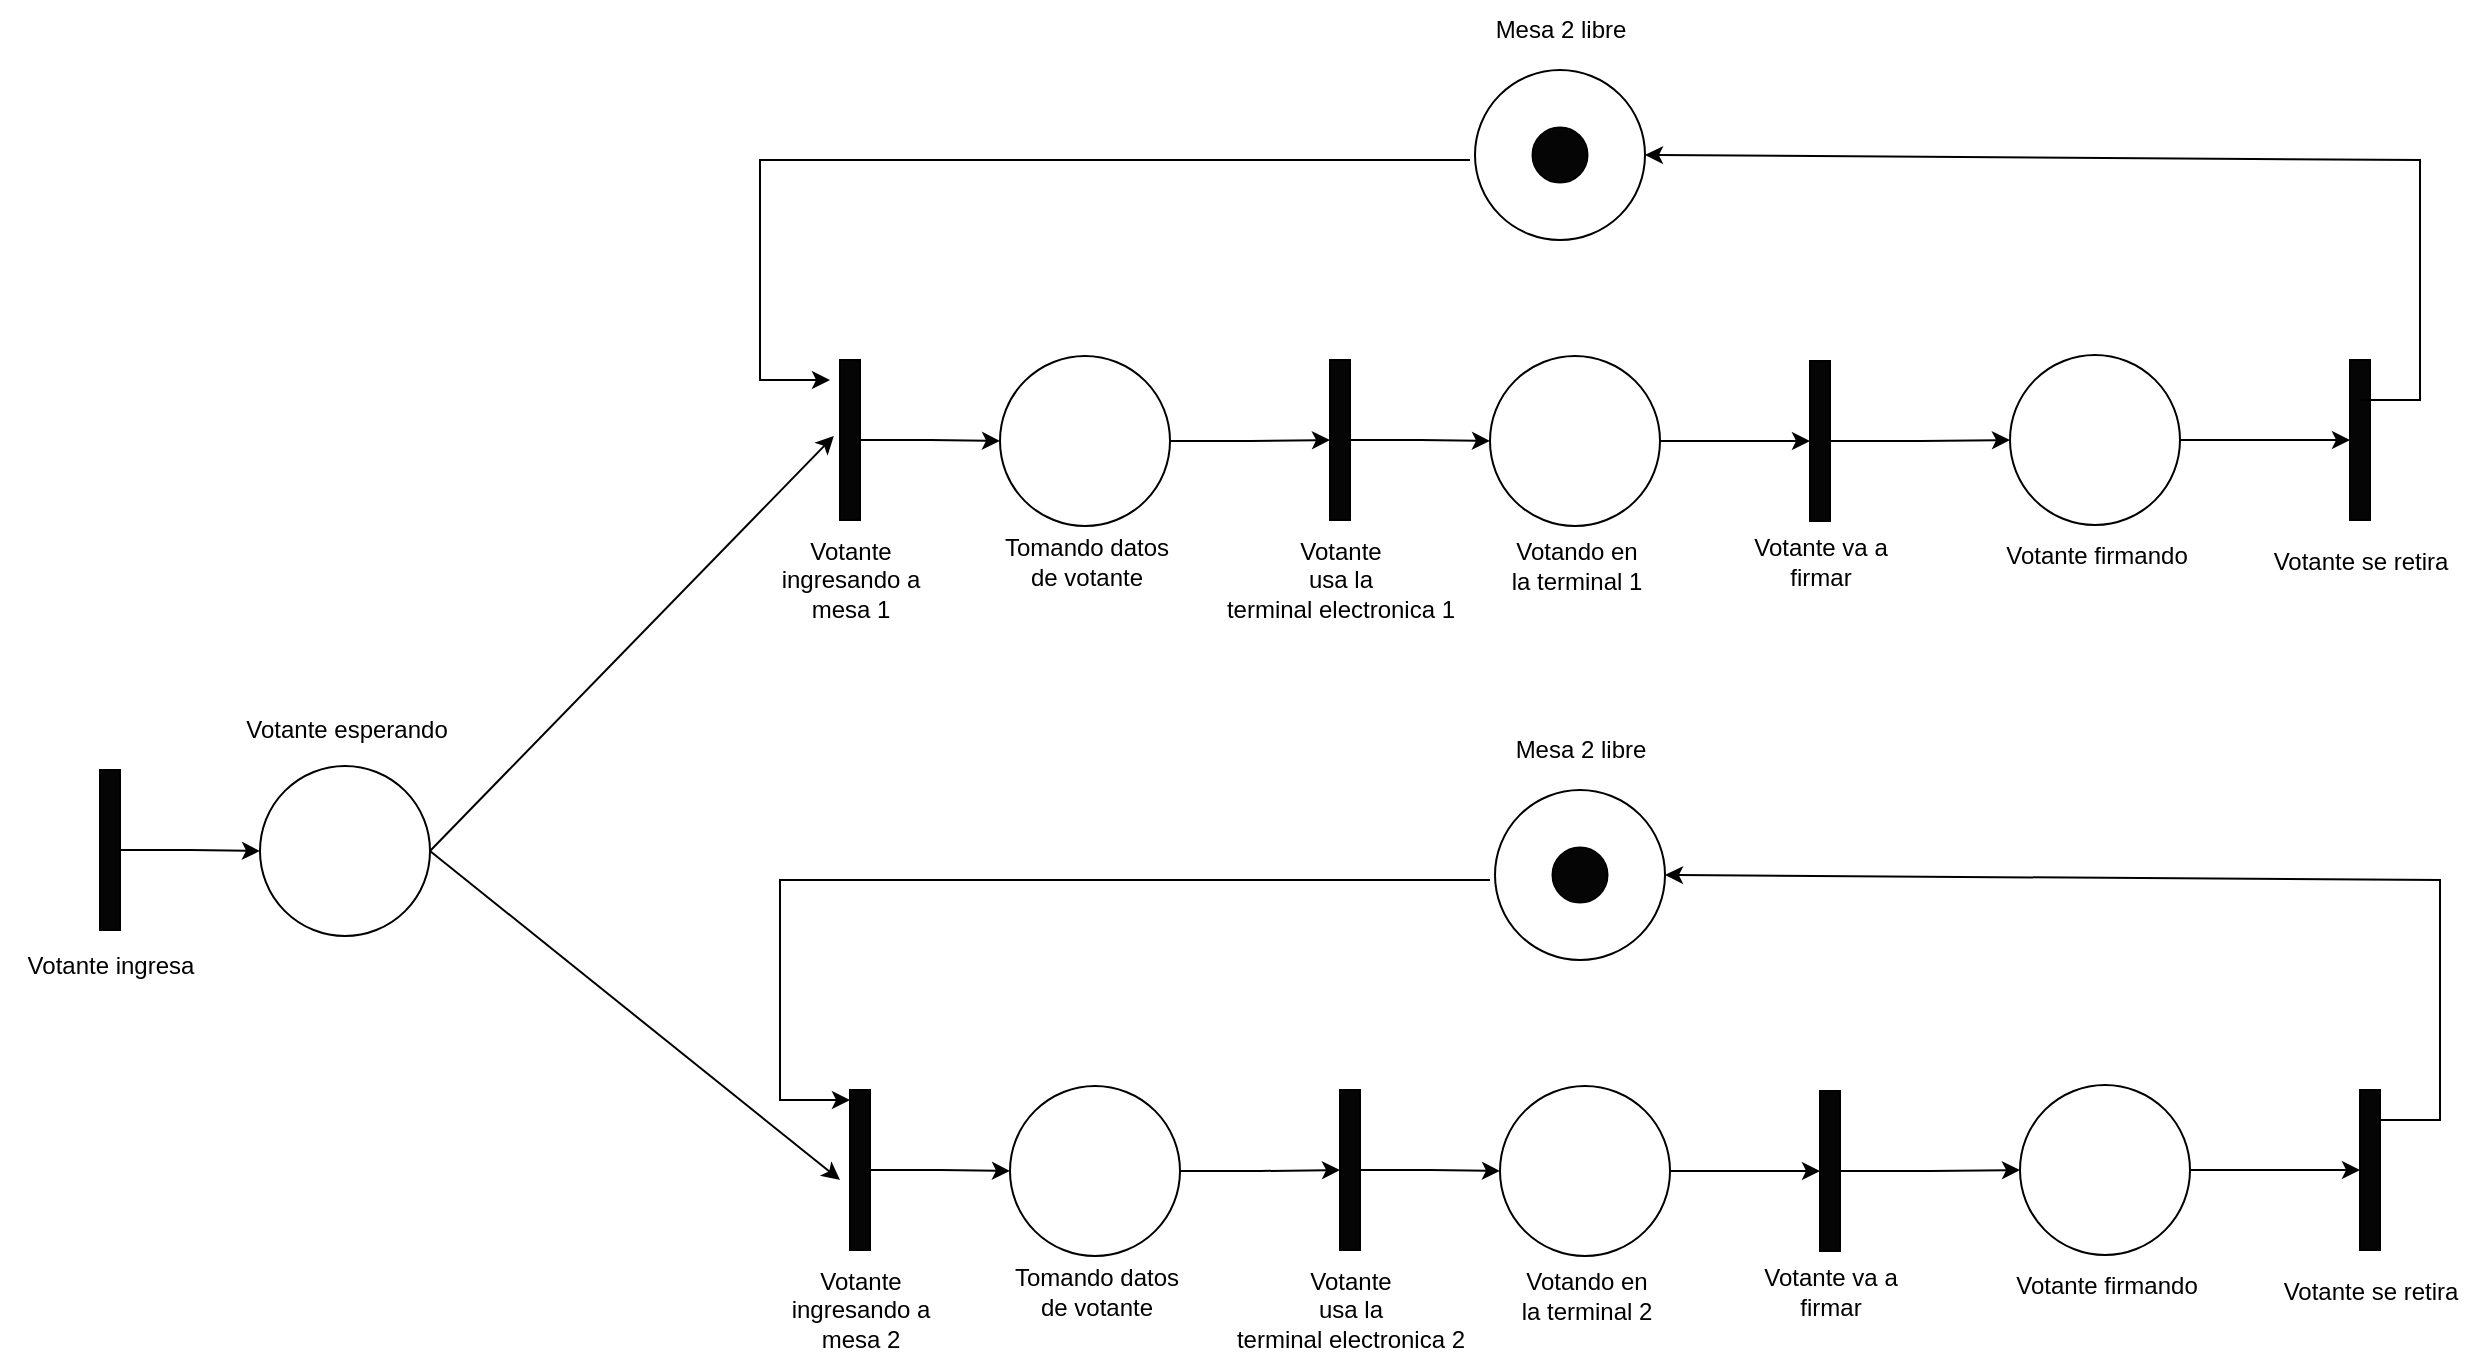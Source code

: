 <mxfile version="24.8.3">
  <diagram name="Page-1" id="r8TKa3XLGJk-vKBdgZHs">
    <mxGraphModel dx="1687" dy="909" grid="1" gridSize="10" guides="1" tooltips="1" connect="1" arrows="1" fold="1" page="1" pageScale="1" pageWidth="1400" pageHeight="850" math="0" shadow="0">
      <root>
        <mxCell id="0" />
        <mxCell id="1" parent="0" />
        <mxCell id="4wrPPPq2GfeD3YFhDTNc-4" value="" style="edgeStyle=orthogonalEdgeStyle;rounded=0;orthogonalLoop=1;jettySize=auto;html=1;curved=0;" edge="1" parent="1" source="4wrPPPq2GfeD3YFhDTNc-2" target="4wrPPPq2GfeD3YFhDTNc-3">
          <mxGeometry relative="1" as="geometry" />
        </mxCell>
        <mxCell id="4wrPPPq2GfeD3YFhDTNc-2" value="" style="html=1;points=[[0,0,0,0,5],[0,1,0,0,-5],[1,0,0,0,5],[1,1,0,0,-5]];perimeter=orthogonalPerimeter;outlineConnect=0;targetShapes=umlLifeline;portConstraint=eastwest;newEdgeStyle={&quot;curved&quot;:0,&quot;rounded&quot;:0};fillColor=#050505;" vertex="1" parent="1">
          <mxGeometry x="120" y="435" width="10" height="80" as="geometry" />
        </mxCell>
        <mxCell id="4wrPPPq2GfeD3YFhDTNc-3" value="" style="ellipse;whiteSpace=wrap;html=1;aspect=fixed;" vertex="1" parent="1">
          <mxGeometry x="200" y="433" width="85" height="85" as="geometry" />
        </mxCell>
        <mxCell id="4wrPPPq2GfeD3YFhDTNc-9" value="" style="endArrow=classic;html=1;rounded=0;entryX=-0.309;entryY=0.475;entryDx=0;entryDy=0;exitX=1;exitY=0.5;exitDx=0;exitDy=0;entryPerimeter=0;" edge="1" parent="1" source="4wrPPPq2GfeD3YFhDTNc-3" target="4wrPPPq2GfeD3YFhDTNc-14">
          <mxGeometry width="50" height="50" relative="1" as="geometry">
            <mxPoint x="320" y="425" as="sourcePoint" />
            <mxPoint x="480.0" y="270.5" as="targetPoint" />
          </mxGeometry>
        </mxCell>
        <mxCell id="4wrPPPq2GfeD3YFhDTNc-10" value="" style="endArrow=classic;html=1;rounded=0;exitX=1;exitY=0.5;exitDx=0;exitDy=0;" edge="1" parent="1" source="4wrPPPq2GfeD3YFhDTNc-3">
          <mxGeometry width="50" height="50" relative="1" as="geometry">
            <mxPoint x="320" y="425" as="sourcePoint" />
            <mxPoint x="490" y="640" as="targetPoint" />
          </mxGeometry>
        </mxCell>
        <mxCell id="4wrPPPq2GfeD3YFhDTNc-13" value="" style="edgeStyle=orthogonalEdgeStyle;rounded=0;orthogonalLoop=1;jettySize=auto;html=1;curved=0;" edge="1" parent="1" source="4wrPPPq2GfeD3YFhDTNc-14" target="4wrPPPq2GfeD3YFhDTNc-16">
          <mxGeometry relative="1" as="geometry" />
        </mxCell>
        <mxCell id="4wrPPPq2GfeD3YFhDTNc-14" value="" style="html=1;points=[[0,0,0,0,5],[0,1,0,0,-5],[1,0,0,0,5],[1,1,0,0,-5]];perimeter=orthogonalPerimeter;outlineConnect=0;targetShapes=umlLifeline;portConstraint=eastwest;newEdgeStyle={&quot;curved&quot;:0,&quot;rounded&quot;:0};fillColor=#050505;" vertex="1" parent="1">
          <mxGeometry x="490" y="230" width="10" height="80" as="geometry" />
        </mxCell>
        <mxCell id="4wrPPPq2GfeD3YFhDTNc-15" value="" style="edgeStyle=orthogonalEdgeStyle;rounded=0;orthogonalLoop=1;jettySize=auto;html=1;" edge="1" parent="1" source="4wrPPPq2GfeD3YFhDTNc-16" target="4wrPPPq2GfeD3YFhDTNc-26">
          <mxGeometry relative="1" as="geometry">
            <mxPoint x="730" y="270.5" as="targetPoint" />
          </mxGeometry>
        </mxCell>
        <mxCell id="4wrPPPq2GfeD3YFhDTNc-16" value="" style="ellipse;whiteSpace=wrap;html=1;aspect=fixed;" vertex="1" parent="1">
          <mxGeometry x="570" y="228" width="85" height="85" as="geometry" />
        </mxCell>
        <mxCell id="4wrPPPq2GfeD3YFhDTNc-25" value="" style="edgeStyle=orthogonalEdgeStyle;rounded=0;orthogonalLoop=1;jettySize=auto;html=1;curved=0;" edge="1" parent="1" source="4wrPPPq2GfeD3YFhDTNc-26" target="4wrPPPq2GfeD3YFhDTNc-28">
          <mxGeometry relative="1" as="geometry" />
        </mxCell>
        <mxCell id="4wrPPPq2GfeD3YFhDTNc-26" value="" style="html=1;points=[[0,0,0,0,5],[0,1,0,0,-5],[1,0,0,0,5],[1,1,0,0,-5]];perimeter=orthogonalPerimeter;outlineConnect=0;targetShapes=umlLifeline;portConstraint=eastwest;newEdgeStyle={&quot;curved&quot;:0,&quot;rounded&quot;:0};fillColor=#050505;" vertex="1" parent="1">
          <mxGeometry x="735" y="230" width="10" height="80" as="geometry" />
        </mxCell>
        <mxCell id="4wrPPPq2GfeD3YFhDTNc-27" value="" style="edgeStyle=orthogonalEdgeStyle;rounded=0;orthogonalLoop=1;jettySize=auto;html=1;" edge="1" parent="1" source="4wrPPPq2GfeD3YFhDTNc-28" target="4wrPPPq2GfeD3YFhDTNc-29">
          <mxGeometry relative="1" as="geometry" />
        </mxCell>
        <mxCell id="4wrPPPq2GfeD3YFhDTNc-28" value="" style="ellipse;whiteSpace=wrap;html=1;aspect=fixed;" vertex="1" parent="1">
          <mxGeometry x="815" y="228" width="85" height="85" as="geometry" />
        </mxCell>
        <mxCell id="4wrPPPq2GfeD3YFhDTNc-36" value="" style="edgeStyle=orthogonalEdgeStyle;rounded=0;orthogonalLoop=1;jettySize=auto;html=1;curved=0;" edge="1" parent="1" source="4wrPPPq2GfeD3YFhDTNc-29" target="4wrPPPq2GfeD3YFhDTNc-35">
          <mxGeometry relative="1" as="geometry" />
        </mxCell>
        <mxCell id="4wrPPPq2GfeD3YFhDTNc-29" value="" style="html=1;points=[[0,0,0,0,5],[0,1,0,0,-5],[1,0,0,0,5],[1,1,0,0,-5]];perimeter=orthogonalPerimeter;outlineConnect=0;targetShapes=umlLifeline;portConstraint=eastwest;newEdgeStyle={&quot;curved&quot;:0,&quot;rounded&quot;:0};fillColor=#050505;" vertex="1" parent="1">
          <mxGeometry x="975" y="230.5" width="10" height="80" as="geometry" />
        </mxCell>
        <mxCell id="4wrPPPq2GfeD3YFhDTNc-38" value="" style="edgeStyle=orthogonalEdgeStyle;rounded=0;orthogonalLoop=1;jettySize=auto;html=1;" edge="1" parent="1" source="4wrPPPq2GfeD3YFhDTNc-35" target="4wrPPPq2GfeD3YFhDTNc-37">
          <mxGeometry relative="1" as="geometry" />
        </mxCell>
        <mxCell id="4wrPPPq2GfeD3YFhDTNc-35" value="" style="ellipse;whiteSpace=wrap;html=1;aspect=fixed;" vertex="1" parent="1">
          <mxGeometry x="1075" y="227.5" width="85" height="85" as="geometry" />
        </mxCell>
        <mxCell id="4wrPPPq2GfeD3YFhDTNc-37" value="" style="html=1;points=[[0,0,0,0,5],[0,1,0,0,-5],[1,0,0,0,5],[1,1,0,0,-5]];perimeter=orthogonalPerimeter;outlineConnect=0;targetShapes=umlLifeline;portConstraint=eastwest;newEdgeStyle={&quot;curved&quot;:0,&quot;rounded&quot;:0};fillColor=#050505;" vertex="1" parent="1">
          <mxGeometry x="1245" y="230" width="10" height="80" as="geometry" />
        </mxCell>
        <mxCell id="4wrPPPq2GfeD3YFhDTNc-40" value="&lt;div&gt;Votante ingresa&lt;/div&gt;" style="text;html=1;align=center;verticalAlign=middle;resizable=0;points=[];autosize=1;strokeColor=none;fillColor=none;" vertex="1" parent="1">
          <mxGeometry x="70" y="518" width="110" height="30" as="geometry" />
        </mxCell>
        <mxCell id="4wrPPPq2GfeD3YFhDTNc-41" value="Votante esperando" style="text;html=1;align=center;verticalAlign=middle;resizable=0;points=[];autosize=1;strokeColor=none;fillColor=none;" vertex="1" parent="1">
          <mxGeometry x="177.5" y="400" width="130" height="30" as="geometry" />
        </mxCell>
        <mxCell id="4wrPPPq2GfeD3YFhDTNc-42" value="&lt;div&gt;Votante&lt;/div&gt;&lt;div&gt;ingresando a&lt;br&gt;&lt;/div&gt;&lt;div&gt;mesa 1&lt;br&gt;&lt;/div&gt;" style="text;html=1;align=center;verticalAlign=middle;resizable=0;points=[];autosize=1;strokeColor=none;fillColor=none;" vertex="1" parent="1">
          <mxGeometry x="445" y="310" width="100" height="60" as="geometry" />
        </mxCell>
        <mxCell id="4wrPPPq2GfeD3YFhDTNc-43" value="&lt;div&gt;Tomando datos&lt;/div&gt;&lt;div&gt;de votante&lt;br&gt;&lt;/div&gt;" style="text;html=1;align=center;verticalAlign=middle;resizable=0;points=[];autosize=1;strokeColor=none;fillColor=none;" vertex="1" parent="1">
          <mxGeometry x="557.5" y="311" width="110" height="40" as="geometry" />
        </mxCell>
        <mxCell id="4wrPPPq2GfeD3YFhDTNc-47" value="&lt;div&gt;Votante&lt;/div&gt;&lt;div&gt;usa la&lt;/div&gt;&lt;div&gt;terminal electronica 1&lt;br&gt;&lt;/div&gt;" style="text;html=1;align=center;verticalAlign=middle;resizable=0;points=[];autosize=1;strokeColor=none;fillColor=none;" vertex="1" parent="1">
          <mxGeometry x="670" y="310" width="140" height="60" as="geometry" />
        </mxCell>
        <mxCell id="4wrPPPq2GfeD3YFhDTNc-48" value="&lt;div&gt;Votando en&lt;/div&gt;&lt;div&gt;la terminal 1&lt;br&gt;&lt;/div&gt;" style="text;html=1;align=center;verticalAlign=middle;resizable=0;points=[];autosize=1;strokeColor=none;fillColor=none;" vertex="1" parent="1">
          <mxGeometry x="812.5" y="312.5" width="90" height="40" as="geometry" />
        </mxCell>
        <mxCell id="4wrPPPq2GfeD3YFhDTNc-50" value="&lt;div&gt;Votante va a&lt;/div&gt;&lt;div&gt;firmar&lt;br&gt;&lt;/div&gt;" style="text;html=1;align=center;verticalAlign=middle;resizable=0;points=[];autosize=1;strokeColor=none;fillColor=none;" vertex="1" parent="1">
          <mxGeometry x="935" y="311" width="90" height="40" as="geometry" />
        </mxCell>
        <mxCell id="4wrPPPq2GfeD3YFhDTNc-51" value="Votante firmando" style="text;html=1;align=center;verticalAlign=middle;resizable=0;points=[];autosize=1;strokeColor=none;fillColor=none;" vertex="1" parent="1">
          <mxGeometry x="1057.5" y="313" width="120" height="30" as="geometry" />
        </mxCell>
        <mxCell id="4wrPPPq2GfeD3YFhDTNc-52" value="Votante se retira" style="text;html=1;align=center;verticalAlign=middle;resizable=0;points=[];autosize=1;strokeColor=none;fillColor=none;" vertex="1" parent="1">
          <mxGeometry x="1195" y="316" width="110" height="30" as="geometry" />
        </mxCell>
        <mxCell id="4wrPPPq2GfeD3YFhDTNc-53" value="" style="edgeStyle=orthogonalEdgeStyle;rounded=0;orthogonalLoop=1;jettySize=auto;html=1;curved=0;" edge="1" parent="1" source="4wrPPPq2GfeD3YFhDTNc-54" target="4wrPPPq2GfeD3YFhDTNc-56">
          <mxGeometry relative="1" as="geometry" />
        </mxCell>
        <mxCell id="4wrPPPq2GfeD3YFhDTNc-54" value="" style="html=1;points=[[0,0,0,0,5],[0,1,0,0,-5],[1,0,0,0,5],[1,1,0,0,-5]];perimeter=orthogonalPerimeter;outlineConnect=0;targetShapes=umlLifeline;portConstraint=eastwest;newEdgeStyle={&quot;curved&quot;:0,&quot;rounded&quot;:0};fillColor=#050505;" vertex="1" parent="1">
          <mxGeometry x="495" y="595" width="10" height="80" as="geometry" />
        </mxCell>
        <mxCell id="4wrPPPq2GfeD3YFhDTNc-55" value="" style="edgeStyle=orthogonalEdgeStyle;rounded=0;orthogonalLoop=1;jettySize=auto;html=1;" edge="1" parent="1" source="4wrPPPq2GfeD3YFhDTNc-56" target="4wrPPPq2GfeD3YFhDTNc-62">
          <mxGeometry relative="1" as="geometry">
            <mxPoint x="735" y="635.5" as="targetPoint" />
          </mxGeometry>
        </mxCell>
        <mxCell id="4wrPPPq2GfeD3YFhDTNc-56" value="" style="ellipse;whiteSpace=wrap;html=1;aspect=fixed;" vertex="1" parent="1">
          <mxGeometry x="575" y="593" width="85" height="85" as="geometry" />
        </mxCell>
        <mxCell id="4wrPPPq2GfeD3YFhDTNc-57" value="" style="ellipse;whiteSpace=wrap;html=1;aspect=fixed;" vertex="1" parent="1">
          <mxGeometry x="817.5" y="445" width="85" height="85" as="geometry" />
        </mxCell>
        <mxCell id="4wrPPPq2GfeD3YFhDTNc-58" value="" style="ellipse;whiteSpace=wrap;html=1;aspect=fixed;fillColor=#050505;" vertex="1" parent="1">
          <mxGeometry x="846.25" y="473.75" width="27.5" height="27.5" as="geometry" />
        </mxCell>
        <mxCell id="4wrPPPq2GfeD3YFhDTNc-61" value="" style="edgeStyle=orthogonalEdgeStyle;rounded=0;orthogonalLoop=1;jettySize=auto;html=1;curved=0;" edge="1" parent="1" source="4wrPPPq2GfeD3YFhDTNc-62" target="4wrPPPq2GfeD3YFhDTNc-64">
          <mxGeometry relative="1" as="geometry" />
        </mxCell>
        <mxCell id="4wrPPPq2GfeD3YFhDTNc-62" value="" style="html=1;points=[[0,0,0,0,5],[0,1,0,0,-5],[1,0,0,0,5],[1,1,0,0,-5]];perimeter=orthogonalPerimeter;outlineConnect=0;targetShapes=umlLifeline;portConstraint=eastwest;newEdgeStyle={&quot;curved&quot;:0,&quot;rounded&quot;:0};fillColor=#050505;" vertex="1" parent="1">
          <mxGeometry x="740" y="595" width="10" height="80" as="geometry" />
        </mxCell>
        <mxCell id="4wrPPPq2GfeD3YFhDTNc-63" value="" style="edgeStyle=orthogonalEdgeStyle;rounded=0;orthogonalLoop=1;jettySize=auto;html=1;" edge="1" parent="1" source="4wrPPPq2GfeD3YFhDTNc-64" target="4wrPPPq2GfeD3YFhDTNc-66">
          <mxGeometry relative="1" as="geometry" />
        </mxCell>
        <mxCell id="4wrPPPq2GfeD3YFhDTNc-64" value="" style="ellipse;whiteSpace=wrap;html=1;aspect=fixed;" vertex="1" parent="1">
          <mxGeometry x="820" y="593" width="85" height="85" as="geometry" />
        </mxCell>
        <mxCell id="4wrPPPq2GfeD3YFhDTNc-65" value="" style="edgeStyle=orthogonalEdgeStyle;rounded=0;orthogonalLoop=1;jettySize=auto;html=1;curved=0;" edge="1" parent="1" source="4wrPPPq2GfeD3YFhDTNc-66" target="4wrPPPq2GfeD3YFhDTNc-72">
          <mxGeometry relative="1" as="geometry" />
        </mxCell>
        <mxCell id="4wrPPPq2GfeD3YFhDTNc-66" value="" style="html=1;points=[[0,0,0,0,5],[0,1,0,0,-5],[1,0,0,0,5],[1,1,0,0,-5]];perimeter=orthogonalPerimeter;outlineConnect=0;targetShapes=umlLifeline;portConstraint=eastwest;newEdgeStyle={&quot;curved&quot;:0,&quot;rounded&quot;:0};fillColor=#050505;" vertex="1" parent="1">
          <mxGeometry x="980" y="595.5" width="10" height="80" as="geometry" />
        </mxCell>
        <mxCell id="4wrPPPq2GfeD3YFhDTNc-71" value="" style="edgeStyle=orthogonalEdgeStyle;rounded=0;orthogonalLoop=1;jettySize=auto;html=1;" edge="1" parent="1" source="4wrPPPq2GfeD3YFhDTNc-72" target="4wrPPPq2GfeD3YFhDTNc-73">
          <mxGeometry relative="1" as="geometry" />
        </mxCell>
        <mxCell id="4wrPPPq2GfeD3YFhDTNc-72" value="" style="ellipse;whiteSpace=wrap;html=1;aspect=fixed;" vertex="1" parent="1">
          <mxGeometry x="1080" y="592.5" width="85" height="85" as="geometry" />
        </mxCell>
        <mxCell id="4wrPPPq2GfeD3YFhDTNc-73" value="" style="html=1;points=[[0,0,0,0,5],[0,1,0,0,-5],[1,0,0,0,5],[1,1,0,0,-5]];perimeter=orthogonalPerimeter;outlineConnect=0;targetShapes=umlLifeline;portConstraint=eastwest;newEdgeStyle={&quot;curved&quot;:0,&quot;rounded&quot;:0};fillColor=#050505;" vertex="1" parent="1">
          <mxGeometry x="1250" y="595" width="10" height="80" as="geometry" />
        </mxCell>
        <mxCell id="4wrPPPq2GfeD3YFhDTNc-74" value="&lt;div&gt;Votante&lt;/div&gt;&lt;div&gt;ingresando a&lt;br&gt;&lt;/div&gt;&lt;div&gt;mesa 2&lt;br&gt;&lt;/div&gt;" style="text;html=1;align=center;verticalAlign=middle;resizable=0;points=[];autosize=1;strokeColor=none;fillColor=none;" vertex="1" parent="1">
          <mxGeometry x="450" y="675" width="100" height="60" as="geometry" />
        </mxCell>
        <mxCell id="4wrPPPq2GfeD3YFhDTNc-75" value="&lt;div&gt;Tomando datos&lt;/div&gt;&lt;div&gt;de votante&lt;br&gt;&lt;/div&gt;" style="text;html=1;align=center;verticalAlign=middle;resizable=0;points=[];autosize=1;strokeColor=none;fillColor=none;" vertex="1" parent="1">
          <mxGeometry x="562.5" y="676" width="110" height="40" as="geometry" />
        </mxCell>
        <mxCell id="4wrPPPq2GfeD3YFhDTNc-76" value="Mesa 2 libre" style="text;html=1;align=center;verticalAlign=middle;resizable=0;points=[];autosize=1;strokeColor=none;fillColor=none;" vertex="1" parent="1">
          <mxGeometry x="815" y="410" width="90" height="30" as="geometry" />
        </mxCell>
        <mxCell id="4wrPPPq2GfeD3YFhDTNc-77" value="&lt;div&gt;Votante&lt;/div&gt;&lt;div&gt;usa la&lt;/div&gt;&lt;div&gt;terminal electronica 2&lt;br&gt;&lt;/div&gt;" style="text;html=1;align=center;verticalAlign=middle;resizable=0;points=[];autosize=1;strokeColor=none;fillColor=none;" vertex="1" parent="1">
          <mxGeometry x="675" y="675" width="140" height="60" as="geometry" />
        </mxCell>
        <mxCell id="4wrPPPq2GfeD3YFhDTNc-78" value="&lt;div&gt;Votando en&lt;/div&gt;&lt;div&gt;la terminal 2&lt;br&gt;&lt;/div&gt;" style="text;html=1;align=center;verticalAlign=middle;resizable=0;points=[];autosize=1;strokeColor=none;fillColor=none;" vertex="1" parent="1">
          <mxGeometry x="817.5" y="677.5" width="90" height="40" as="geometry" />
        </mxCell>
        <mxCell id="4wrPPPq2GfeD3YFhDTNc-80" value="&lt;div&gt;Votante va a&lt;/div&gt;&lt;div&gt;firmar&lt;br&gt;&lt;/div&gt;" style="text;html=1;align=center;verticalAlign=middle;resizable=0;points=[];autosize=1;strokeColor=none;fillColor=none;" vertex="1" parent="1">
          <mxGeometry x="940" y="676" width="90" height="40" as="geometry" />
        </mxCell>
        <mxCell id="4wrPPPq2GfeD3YFhDTNc-81" value="Votante firmando" style="text;html=1;align=center;verticalAlign=middle;resizable=0;points=[];autosize=1;strokeColor=none;fillColor=none;" vertex="1" parent="1">
          <mxGeometry x="1062.5" y="678" width="120" height="30" as="geometry" />
        </mxCell>
        <mxCell id="4wrPPPq2GfeD3YFhDTNc-82" value="Votante se retira" style="text;html=1;align=center;verticalAlign=middle;resizable=0;points=[];autosize=1;strokeColor=none;fillColor=none;" vertex="1" parent="1">
          <mxGeometry x="1200" y="681" width="110" height="30" as="geometry" />
        </mxCell>
        <mxCell id="4wrPPPq2GfeD3YFhDTNc-83" value="" style="endArrow=classic;html=1;rounded=0;entryX=1;entryY=0.5;entryDx=0;entryDy=0;" edge="1" parent="1" target="4wrPPPq2GfeD3YFhDTNc-57">
          <mxGeometry width="50" height="50" relative="1" as="geometry">
            <mxPoint x="1260" y="610" as="sourcePoint" />
            <mxPoint x="1310" y="560" as="targetPoint" />
            <Array as="points">
              <mxPoint x="1290" y="610" />
              <mxPoint x="1290" y="490" />
            </Array>
          </mxGeometry>
        </mxCell>
        <mxCell id="4wrPPPq2GfeD3YFhDTNc-84" value="" style="endArrow=classic;html=1;rounded=0;entryX=0;entryY=0;entryDx=0;entryDy=5;entryPerimeter=0;" edge="1" parent="1" target="4wrPPPq2GfeD3YFhDTNc-54">
          <mxGeometry width="50" height="50" relative="1" as="geometry">
            <mxPoint x="815" y="490" as="sourcePoint" />
            <mxPoint x="865" y="440" as="targetPoint" />
            <Array as="points">
              <mxPoint x="460" y="490" />
              <mxPoint x="460" y="600" />
            </Array>
          </mxGeometry>
        </mxCell>
        <mxCell id="4wrPPPq2GfeD3YFhDTNc-110" value="" style="ellipse;whiteSpace=wrap;html=1;aspect=fixed;" vertex="1" parent="1">
          <mxGeometry x="807.5" y="85" width="85" height="85" as="geometry" />
        </mxCell>
        <mxCell id="4wrPPPq2GfeD3YFhDTNc-111" value="" style="ellipse;whiteSpace=wrap;html=1;aspect=fixed;fillColor=#050505;" vertex="1" parent="1">
          <mxGeometry x="836.25" y="113.75" width="27.5" height="27.5" as="geometry" />
        </mxCell>
        <mxCell id="4wrPPPq2GfeD3YFhDTNc-112" value="Mesa 2 libre" style="text;html=1;align=center;verticalAlign=middle;resizable=0;points=[];autosize=1;strokeColor=none;fillColor=none;" vertex="1" parent="1">
          <mxGeometry x="805" y="50" width="90" height="30" as="geometry" />
        </mxCell>
        <mxCell id="4wrPPPq2GfeD3YFhDTNc-113" value="" style="endArrow=classic;html=1;rounded=0;entryX=1;entryY=0.5;entryDx=0;entryDy=0;" edge="1" parent="1" target="4wrPPPq2GfeD3YFhDTNc-110">
          <mxGeometry width="50" height="50" relative="1" as="geometry">
            <mxPoint x="1250" y="250" as="sourcePoint" />
            <mxPoint x="1300" y="200" as="targetPoint" />
            <Array as="points">
              <mxPoint x="1280" y="250" />
              <mxPoint x="1280" y="130" />
            </Array>
          </mxGeometry>
        </mxCell>
        <mxCell id="4wrPPPq2GfeD3YFhDTNc-114" value="" style="endArrow=classic;html=1;rounded=0;entryX=0;entryY=0;entryDx=0;entryDy=5;entryPerimeter=0;" edge="1" parent="1">
          <mxGeometry width="50" height="50" relative="1" as="geometry">
            <mxPoint x="805" y="130" as="sourcePoint" />
            <mxPoint x="485" y="240" as="targetPoint" />
            <Array as="points">
              <mxPoint x="450" y="130" />
              <mxPoint x="450" y="240" />
            </Array>
          </mxGeometry>
        </mxCell>
      </root>
    </mxGraphModel>
  </diagram>
</mxfile>
